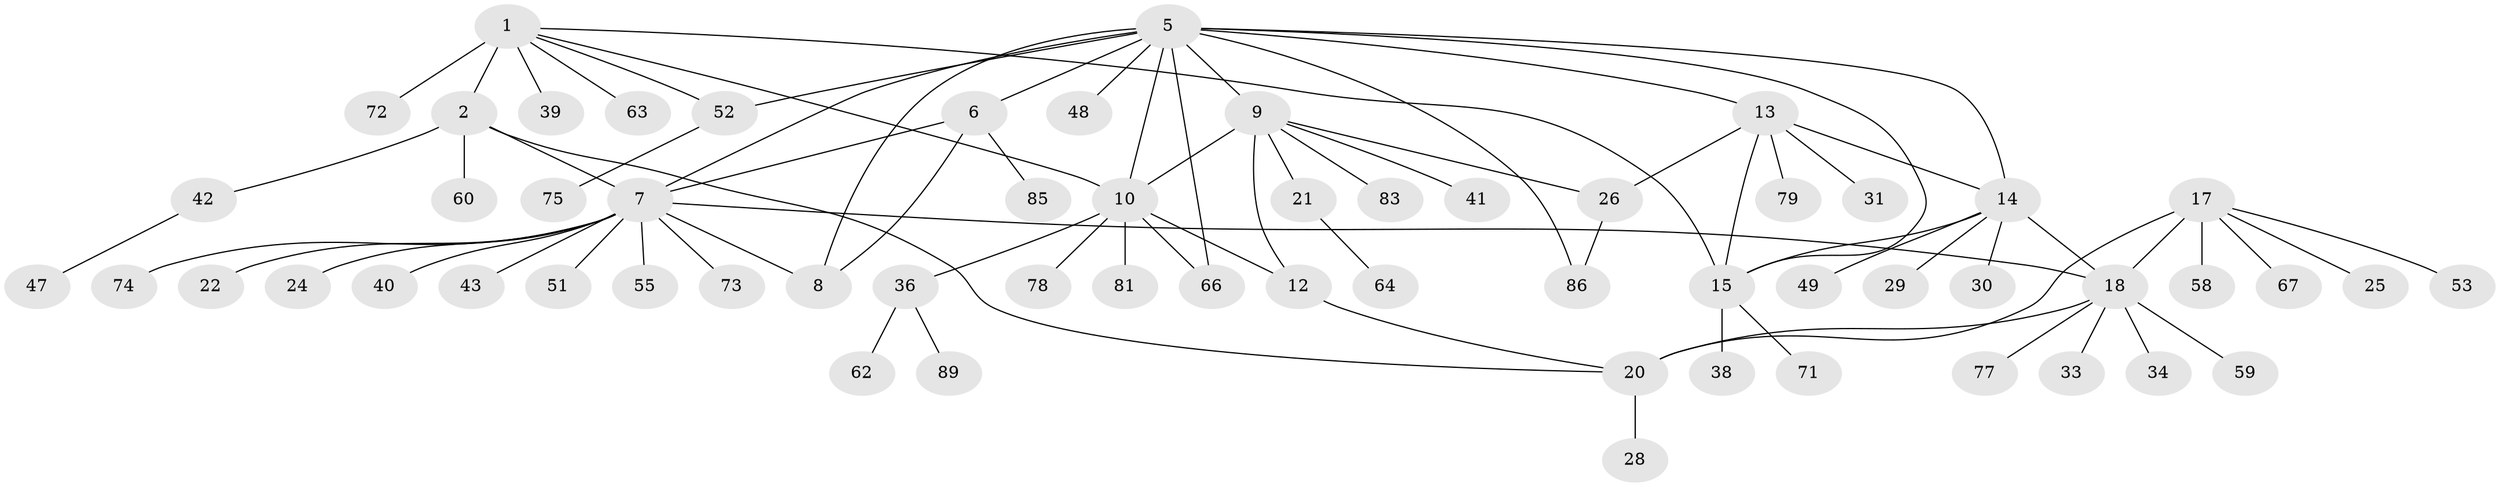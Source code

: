// original degree distribution, {4: 0.06741573033707865, 8: 0.0449438202247191, 6: 0.02247191011235955, 9: 0.02247191011235955, 5: 0.033707865168539325, 12: 0.011235955056179775, 7: 0.033707865168539325, 2: 0.20224719101123595, 3: 0.033707865168539325, 1: 0.5280898876404494}
// Generated by graph-tools (version 1.1) at 2025/42/03/06/25 10:42:08]
// undirected, 61 vertices, 78 edges
graph export_dot {
graph [start="1"]
  node [color=gray90,style=filled];
  1 [super="+3"];
  2 [super="+4"];
  5 [super="+16"];
  6 [super="+65"];
  7 [super="+23"];
  8 [super="+61"];
  9 [super="+11"];
  10;
  12;
  13 [super="+68"];
  14 [super="+50"];
  15 [super="+84"];
  17 [super="+44"];
  18 [super="+19"];
  20 [super="+27"];
  21 [super="+35"];
  22 [super="+32"];
  24 [super="+87"];
  25 [super="+45"];
  26 [super="+70"];
  28 [super="+56"];
  29 [super="+37"];
  30 [super="+80"];
  31;
  33;
  34;
  36 [super="+54"];
  38 [super="+76"];
  39 [super="+46"];
  40;
  41;
  42;
  43;
  47;
  48;
  49;
  51;
  52 [super="+57"];
  53;
  55 [super="+88"];
  58;
  59 [super="+69"];
  60;
  62;
  63;
  64;
  66 [super="+82"];
  67;
  71;
  72;
  73;
  74;
  75;
  77;
  78;
  79;
  81;
  83;
  85;
  86;
  89;
  1 -- 2 [weight=4];
  1 -- 63;
  1 -- 52;
  1 -- 39;
  1 -- 72;
  1 -- 10;
  1 -- 15;
  2 -- 20;
  2 -- 7;
  2 -- 42;
  2 -- 60;
  5 -- 6;
  5 -- 7;
  5 -- 8;
  5 -- 10;
  5 -- 48;
  5 -- 52;
  5 -- 86;
  5 -- 9;
  5 -- 13;
  5 -- 14;
  5 -- 15;
  5 -- 66;
  6 -- 7;
  6 -- 8;
  6 -- 85;
  7 -- 8;
  7 -- 18;
  7 -- 22;
  7 -- 24;
  7 -- 40;
  7 -- 51;
  7 -- 73;
  7 -- 74;
  7 -- 43;
  7 -- 55;
  9 -- 10 [weight=2];
  9 -- 12 [weight=2];
  9 -- 83;
  9 -- 21;
  9 -- 41;
  9 -- 26;
  10 -- 12;
  10 -- 36;
  10 -- 66;
  10 -- 78;
  10 -- 81;
  12 -- 20;
  13 -- 14;
  13 -- 15;
  13 -- 26;
  13 -- 31;
  13 -- 79;
  14 -- 15;
  14 -- 18;
  14 -- 29;
  14 -- 30;
  14 -- 49;
  15 -- 38;
  15 -- 71;
  17 -- 18 [weight=2];
  17 -- 20;
  17 -- 25;
  17 -- 53;
  17 -- 58;
  17 -- 67;
  18 -- 20 [weight=2];
  18 -- 34;
  18 -- 59;
  18 -- 77;
  18 -- 33;
  20 -- 28;
  21 -- 64;
  26 -- 86;
  36 -- 62;
  36 -- 89;
  42 -- 47;
  52 -- 75;
}
